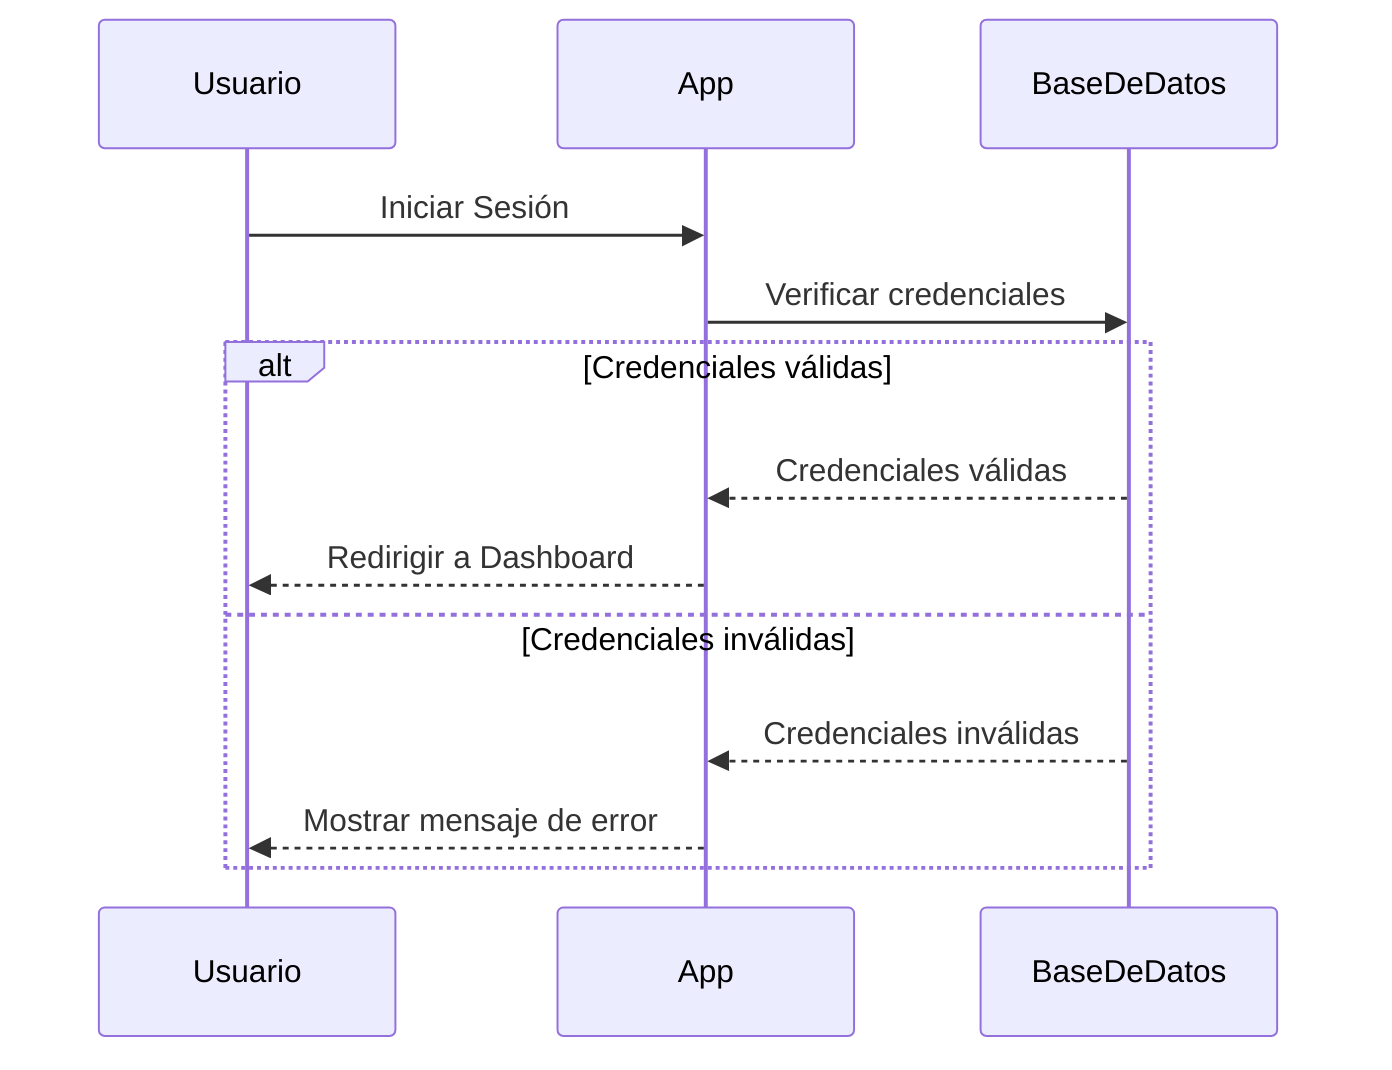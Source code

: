 sequenceDiagram
    participant Usuario
    participant App
    participant BaseDeDatos

    Usuario->>App: Iniciar Sesión
    App->>BaseDeDatos: Verificar credenciales
    alt Credenciales válidas
        BaseDeDatos-->>App: Credenciales válidas
        App-->>Usuario: Redirigir a Dashboard
    else Credenciales inválidas
        BaseDeDatos-->>App: Credenciales inválidas
        App-->>Usuario: Mostrar mensaje de error
    end